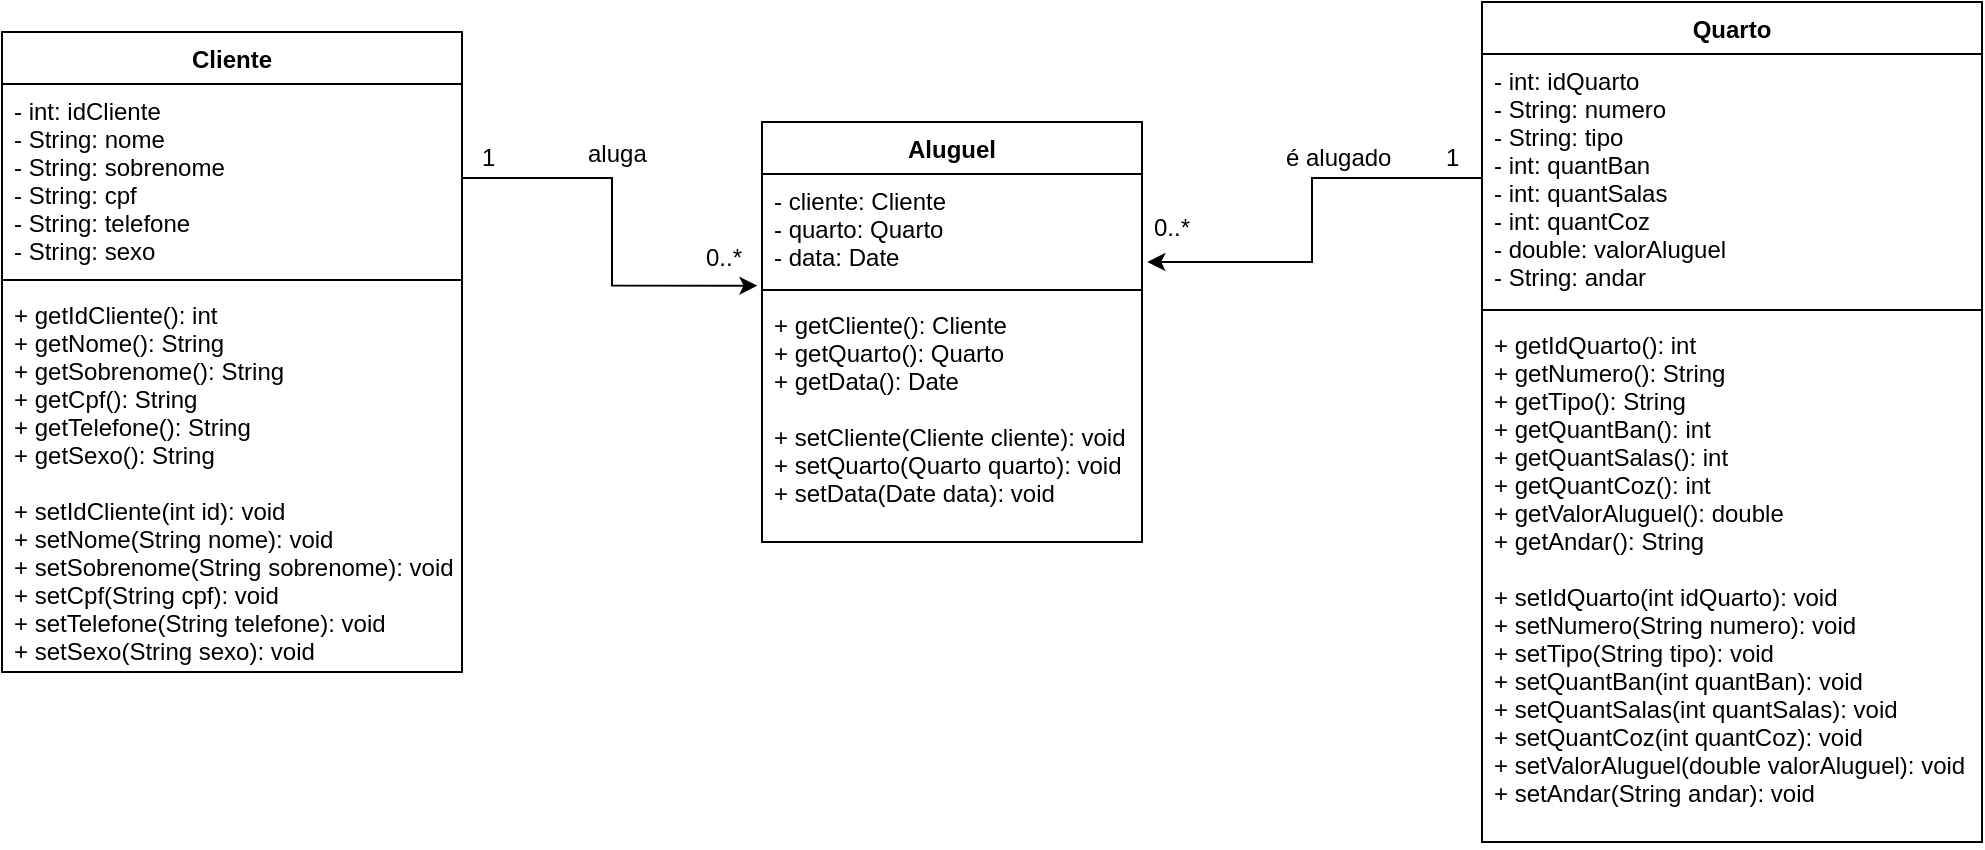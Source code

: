 <mxfile version="10.8.0" type="device"><diagram name="Diagrama de Classes" id="0783ab3e-0a74-02c8-0abd-f7b4e66b4bec"><mxGraphModel dx="1373" dy="827" grid="1" gridSize="10" guides="1" tooltips="1" connect="1" arrows="1" fold="1" page="1" pageScale="1" pageWidth="1100" pageHeight="850" background="#ffffff" math="0" shadow="0"><root><mxCell id="0"/><mxCell id="1" parent="0"/><mxCell id="clVbn5NqjnXkQCoSRaxZ-1" value="Cliente" style="swimlane;fontStyle=1;align=center;verticalAlign=top;childLayout=stackLayout;horizontal=1;startSize=26;horizontalStack=0;resizeParent=1;resizeParentMax=0;resizeLast=0;collapsible=1;marginBottom=0;" parent="1" vertex="1"><mxGeometry x="40" y="190" width="230" height="320" as="geometry"><mxRectangle x="20" y="310" width="70" height="26" as="alternateBounds"/></mxGeometry></mxCell><mxCell id="clVbn5NqjnXkQCoSRaxZ-2" value="- int: idCliente&#10;- String: nome&#10;- String: sobrenome&#10;- String: cpf&#10;- String: telefone&#10;- String: sexo&#10;" style="text;strokeColor=none;fillColor=none;align=left;verticalAlign=top;spacingLeft=4;spacingRight=4;overflow=hidden;rotatable=0;points=[[0,0.5],[1,0.5]];portConstraint=eastwest;" parent="clVbn5NqjnXkQCoSRaxZ-1" vertex="1"><mxGeometry y="26" width="230" height="94" as="geometry"/></mxCell><mxCell id="clVbn5NqjnXkQCoSRaxZ-3" value="" style="line;strokeWidth=1;fillColor=none;align=left;verticalAlign=middle;spacingTop=-1;spacingLeft=3;spacingRight=3;rotatable=0;labelPosition=right;points=[];portConstraint=eastwest;" parent="clVbn5NqjnXkQCoSRaxZ-1" vertex="1"><mxGeometry y="120" width="230" height="8" as="geometry"/></mxCell><mxCell id="clVbn5NqjnXkQCoSRaxZ-4" value="+ getIdCliente(): int&#10;+ getNome(): String&#10;+ getSobrenome(): String&#10;+ getCpf(): String&#10;+ getTelefone(): String&#10;+ getSexo(): String&#10;&#10;+ setIdCliente(int id): void&#10;+ setNome(String nome): void&#10;+ setSobrenome(String sobrenome): void&#10;+ setCpf(String cpf): void&#10;+ setTelefone(String telefone): void&#10;+ setSexo(String sexo): void" style="text;strokeColor=none;fillColor=none;align=left;verticalAlign=top;spacingLeft=4;spacingRight=4;overflow=hidden;rotatable=0;points=[[0,0.5],[1,0.5]];portConstraint=eastwest;" parent="clVbn5NqjnXkQCoSRaxZ-1" vertex="1"><mxGeometry y="128" width="230" height="192" as="geometry"/></mxCell><mxCell id="clVbn5NqjnXkQCoSRaxZ-13" value="Quarto" style="swimlane;fontStyle=1;align=center;verticalAlign=top;childLayout=stackLayout;horizontal=1;startSize=26;horizontalStack=0;resizeParent=1;resizeParentMax=0;resizeLast=0;collapsible=1;marginBottom=0;" parent="1" vertex="1"><mxGeometry x="780" y="175" width="250" height="420" as="geometry"/></mxCell><mxCell id="clVbn5NqjnXkQCoSRaxZ-14" value="- int: idQuarto&#10;- String: numero&#10;- String: tipo&#10;- int: quantBan&#10;- int: quantSalas&#10;- int: quantCoz&#10;- double: valorAluguel&#10;- String: andar&#10;" style="text;strokeColor=none;fillColor=none;align=left;verticalAlign=top;spacingLeft=4;spacingRight=4;overflow=hidden;rotatable=0;points=[[0,0.5],[1,0.5]];portConstraint=eastwest;" parent="clVbn5NqjnXkQCoSRaxZ-13" vertex="1"><mxGeometry y="26" width="250" height="124" as="geometry"/></mxCell><mxCell id="clVbn5NqjnXkQCoSRaxZ-15" value="" style="line;strokeWidth=1;fillColor=none;align=left;verticalAlign=middle;spacingTop=-1;spacingLeft=3;spacingRight=3;rotatable=0;labelPosition=right;points=[];portConstraint=eastwest;" parent="clVbn5NqjnXkQCoSRaxZ-13" vertex="1"><mxGeometry y="150" width="250" height="8" as="geometry"/></mxCell><mxCell id="clVbn5NqjnXkQCoSRaxZ-16" value="+ getIdQuarto(): int&#10;+ getNumero(): String&#10;+ getTipo(): String&#10;+ getQuantBan(): int&#10;+ getQuantSalas(): int&#10;+ getQuantCoz(): int&#10;+ getValorAluguel(): double&#10;+ getAndar(): String&#10;&#10;+ setIdQuarto(int idQuarto): void&#10;+ setNumero(String numero): void&#10;+ setTipo(String tipo): void&#10;+ setQuantBan(int quantBan): void&#10;+ setQuantSalas(int quantSalas): void&#10;+ setQuantCoz(int quantCoz): void&#10;+ setValorAluguel(double valorAluguel): void&#10;+ setAndar(String andar): void&#10;" style="text;strokeColor=none;fillColor=none;align=left;verticalAlign=top;spacingLeft=4;spacingRight=4;overflow=hidden;rotatable=0;points=[[0,0.5],[1,0.5]];portConstraint=eastwest;" parent="clVbn5NqjnXkQCoSRaxZ-13" vertex="1"><mxGeometry y="158" width="250" height="262" as="geometry"/></mxCell><mxCell id="clVbn5NqjnXkQCoSRaxZ-20" value="Aluguel&#10;" style="swimlane;fontStyle=1;align=center;verticalAlign=top;childLayout=stackLayout;horizontal=1;startSize=26;horizontalStack=0;resizeParent=1;resizeParentMax=0;resizeLast=0;collapsible=1;marginBottom=0;" parent="1" vertex="1"><mxGeometry x="420" y="235" width="190" height="210" as="geometry"/></mxCell><mxCell id="clVbn5NqjnXkQCoSRaxZ-21" value="- cliente: Cliente&#10;- quarto: Quarto&#10;- data: Date&#10;" style="text;strokeColor=none;fillColor=none;align=left;verticalAlign=top;spacingLeft=4;spacingRight=4;overflow=hidden;rotatable=0;points=[[0,0.5],[1,0.5]];portConstraint=eastwest;" parent="clVbn5NqjnXkQCoSRaxZ-20" vertex="1"><mxGeometry y="26" width="190" height="54" as="geometry"/></mxCell><mxCell id="clVbn5NqjnXkQCoSRaxZ-22" value="" style="line;strokeWidth=1;fillColor=none;align=left;verticalAlign=middle;spacingTop=-1;spacingLeft=3;spacingRight=3;rotatable=0;labelPosition=right;points=[];portConstraint=eastwest;" parent="clVbn5NqjnXkQCoSRaxZ-20" vertex="1"><mxGeometry y="80" width="190" height="8" as="geometry"/></mxCell><mxCell id="clVbn5NqjnXkQCoSRaxZ-23" value="+ getCliente(): Cliente&#10;+ getQuarto(): Quarto&#10;+ getData(): Date&#10;&#10;+ setCliente(Cliente cliente): void&#10;+ setQuarto(Quarto quarto): void&#10;+ setData(Date data): void&#10;" style="text;strokeColor=none;fillColor=none;align=left;verticalAlign=top;spacingLeft=4;spacingRight=4;overflow=hidden;rotatable=0;points=[[0,0.5],[1,0.5]];portConstraint=eastwest;" parent="clVbn5NqjnXkQCoSRaxZ-20" vertex="1"><mxGeometry y="88" width="190" height="122" as="geometry"/></mxCell><mxCell id="clVbn5NqjnXkQCoSRaxZ-30" style="edgeStyle=orthogonalEdgeStyle;rounded=0;orthogonalLoop=1;jettySize=auto;html=1;entryX=-0.012;entryY=1.034;entryDx=0;entryDy=0;entryPerimeter=0;" parent="1" source="clVbn5NqjnXkQCoSRaxZ-2" target="clVbn5NqjnXkQCoSRaxZ-21" edge="1"><mxGeometry relative="1" as="geometry"/></mxCell><mxCell id="clVbn5NqjnXkQCoSRaxZ-32" style="edgeStyle=orthogonalEdgeStyle;rounded=0;orthogonalLoop=1;jettySize=auto;html=1;entryX=1.014;entryY=0.814;entryDx=0;entryDy=0;entryPerimeter=0;" parent="1" source="clVbn5NqjnXkQCoSRaxZ-14" target="clVbn5NqjnXkQCoSRaxZ-21" edge="1"><mxGeometry relative="1" as="geometry"/></mxCell><mxCell id="clVbn5NqjnXkQCoSRaxZ-33" value="0..*" style="text;html=1;resizable=0;points=[];autosize=1;align=left;verticalAlign=top;spacingTop=-4;" parent="1" vertex="1"><mxGeometry x="390" y="293" width="30" height="20" as="geometry"/></mxCell><mxCell id="clVbn5NqjnXkQCoSRaxZ-34" value="0..*" style="text;html=1;resizable=0;points=[];autosize=1;align=left;verticalAlign=top;spacingTop=-4;" parent="1" vertex="1"><mxGeometry x="614" y="278" width="30" height="20" as="geometry"/></mxCell><mxCell id="clVbn5NqjnXkQCoSRaxZ-35" value="1" style="text;html=1;resizable=0;points=[];autosize=1;align=left;verticalAlign=top;spacingTop=-4;" parent="1" vertex="1"><mxGeometry x="760" y="243" width="20" height="20" as="geometry"/></mxCell><mxCell id="clVbn5NqjnXkQCoSRaxZ-36" value="1" style="text;html=1;resizable=0;points=[];autosize=1;align=left;verticalAlign=top;spacingTop=-4;" parent="1" vertex="1"><mxGeometry x="278" y="243" width="20" height="20" as="geometry"/></mxCell><mxCell id="fgmdlbNNMXBQInSftfBm-1" value="aluga" style="text;html=1;resizable=0;points=[];autosize=1;align=left;verticalAlign=top;spacingTop=-4;" parent="1" vertex="1"><mxGeometry x="331" y="241" width="40" height="20" as="geometry"/></mxCell><mxCell id="fgmdlbNNMXBQInSftfBm-2" value="é alugado" style="text;html=1;resizable=0;points=[];autosize=1;align=left;verticalAlign=top;spacingTop=-4;" parent="1" vertex="1"><mxGeometry x="680" y="243" width="70" height="20" as="geometry"/></mxCell></root></mxGraphModel></diagram></mxfile>